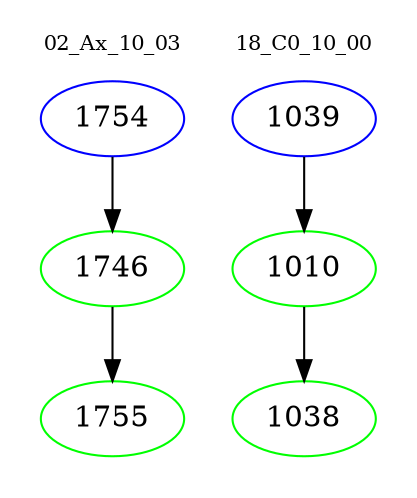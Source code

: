 digraph{
subgraph cluster_0 {
color = white
label = "02_Ax_10_03";
fontsize=10;
T0_1754 [label="1754", color="blue"]
T0_1754 -> T0_1746 [color="black"]
T0_1746 [label="1746", color="green"]
T0_1746 -> T0_1755 [color="black"]
T0_1755 [label="1755", color="green"]
}
subgraph cluster_1 {
color = white
label = "18_C0_10_00";
fontsize=10;
T1_1039 [label="1039", color="blue"]
T1_1039 -> T1_1010 [color="black"]
T1_1010 [label="1010", color="green"]
T1_1010 -> T1_1038 [color="black"]
T1_1038 [label="1038", color="green"]
}
}
